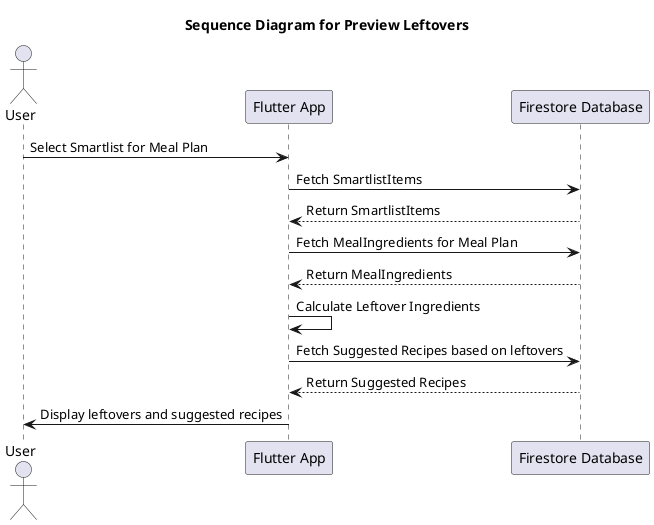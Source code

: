 @startuml
title Sequence Diagram for Preview Leftovers
actor User
participant "Flutter App" as App
participant "Firestore Database" as Firestore

User -> App: Select Smartlist for Meal Plan
App -> Firestore: Fetch SmartlistItems
Firestore --> App: Return SmartlistItems

App -> Firestore: Fetch MealIngredients for Meal Plan
Firestore --> App: Return MealIngredients

App -> App: Calculate Leftover Ingredients
App -> Firestore: Fetch Suggested Recipes based on leftovers
Firestore --> App: Return Suggested Recipes

App -> User: Display leftovers and suggested recipes

@enduml
